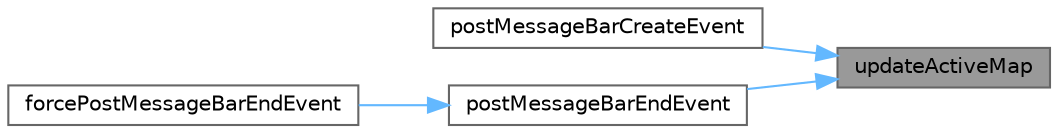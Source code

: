 digraph "updateActiveMap"
{
 // LATEX_PDF_SIZE
  bgcolor="transparent";
  edge [fontname=Helvetica,fontsize=10,labelfontname=Helvetica,labelfontsize=10];
  node [fontname=Helvetica,fontsize=10,shape=box,height=0.2,width=0.4];
  rankdir="RL";
  Node1 [id="Node000001",label="updateActiveMap",height=0.2,width=0.4,color="gray40", fillcolor="grey60", style="filled", fontcolor="black",tooltip="更新活动消息栏映射"];
  Node1 -> Node2 [id="edge1_Node000001_Node000002",dir="back",color="steelblue1",style="solid",tooltip=" "];
  Node2 [id="Node000002",label="postMessageBarCreateEvent",height=0.2,width=0.4,color="grey40", fillcolor="white", style="filled",URL="$class_ela_message_bar_manager.html#a3541599c8fc1b6d40c6aeb250a593078",tooltip="发布消息栏创建事件"];
  Node1 -> Node3 [id="edge2_Node000001_Node000003",dir="back",color="steelblue1",style="solid",tooltip=" "];
  Node3 [id="Node000003",label="postMessageBarEndEvent",height=0.2,width=0.4,color="grey40", fillcolor="white", style="filled",URL="$class_ela_message_bar_manager.html#afd6ebc269036b67dff850c5c0d18cda3",tooltip="发布消息栏终止事件"];
  Node3 -> Node4 [id="edge3_Node000003_Node000004",dir="back",color="steelblue1",style="solid",tooltip=" "];
  Node4 [id="Node000004",label="forcePostMessageBarEndEvent",height=0.2,width=0.4,color="grey40", fillcolor="white", style="filled",URL="$class_ela_message_bar_manager.html#af71e000453ed1e87bcf9b309a079a008",tooltip="强制发布消息栏终止事件"];
}
